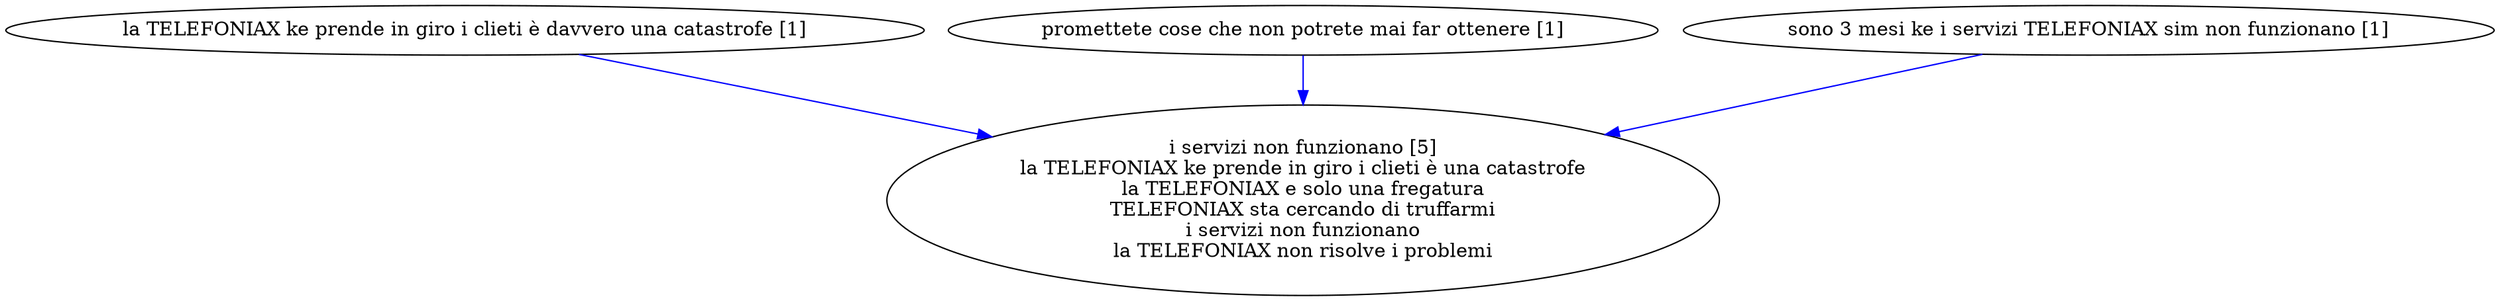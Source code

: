 digraph collapsedGraph {
"i servizi non funzionano [5]\nla TELEFONIAX ke prende in giro i clieti è una catastrofe\nla TELEFONIAX e solo una fregatura\nTELEFONIAX sta cercando di truffarmi\ni servizi non funzionano\nla TELEFONIAX non risolve i problemi""la TELEFONIAX ke prende in giro i clieti è davvero una catastrofe [1]""promettete cose che non potrete mai far ottenere [1]""sono 3 mesi ke i servizi TELEFONIAX sim non funzionano [1]""promettete cose che non potrete mai far ottenere [1]" -> "i servizi non funzionano [5]\nla TELEFONIAX ke prende in giro i clieti è una catastrofe\nla TELEFONIAX e solo una fregatura\nTELEFONIAX sta cercando di truffarmi\ni servizi non funzionano\nla TELEFONIAX non risolve i problemi" [color=blue]
"sono 3 mesi ke i servizi TELEFONIAX sim non funzionano [1]" -> "i servizi non funzionano [5]\nla TELEFONIAX ke prende in giro i clieti è una catastrofe\nla TELEFONIAX e solo una fregatura\nTELEFONIAX sta cercando di truffarmi\ni servizi non funzionano\nla TELEFONIAX non risolve i problemi" [color=blue]
"la TELEFONIAX ke prende in giro i clieti è davvero una catastrofe [1]" -> "i servizi non funzionano [5]\nla TELEFONIAX ke prende in giro i clieti è una catastrofe\nla TELEFONIAX e solo una fregatura\nTELEFONIAX sta cercando di truffarmi\ni servizi non funzionano\nla TELEFONIAX non risolve i problemi" [color=blue]
}